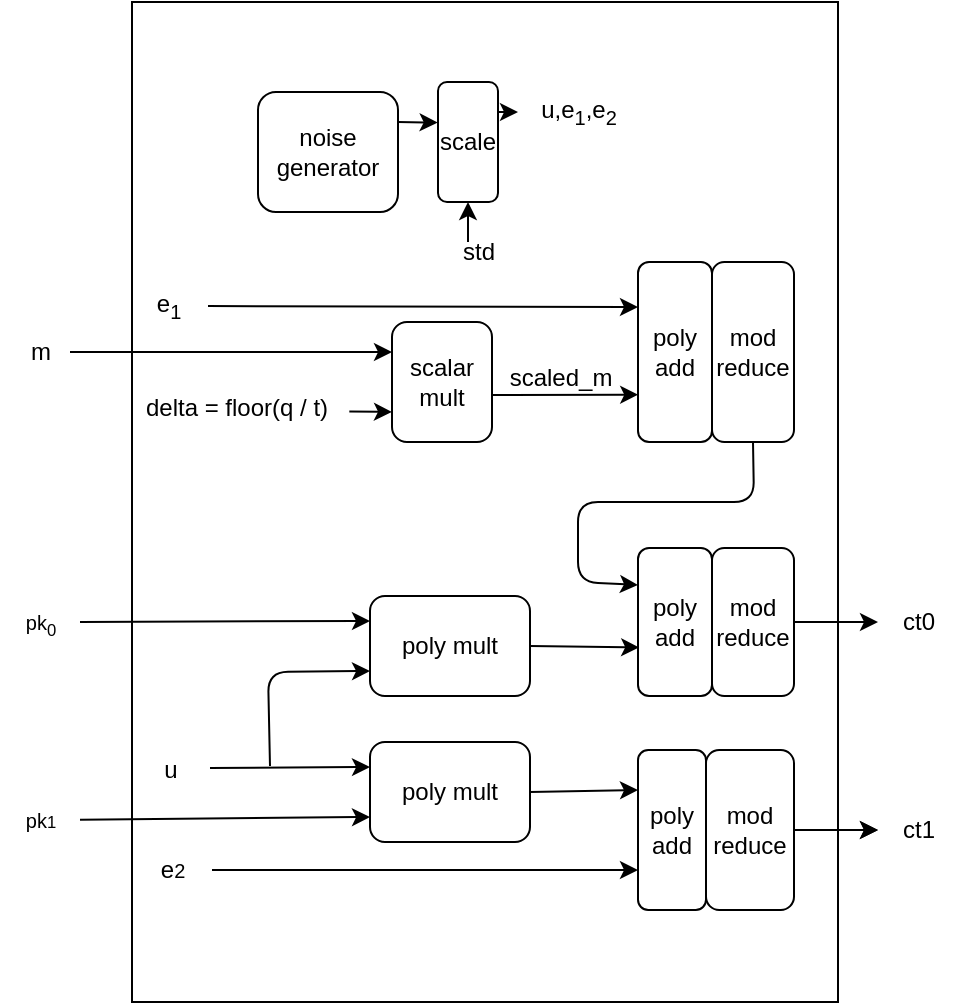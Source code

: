 <mxfile>
    <diagram id="ZrUhY7A_KHqil4dvwyKr" name="Page-1">
        <mxGraphModel dx="1168" dy="698" grid="1" gridSize="10" guides="1" tooltips="1" connect="1" arrows="1" fold="1" page="1" pageScale="1" pageWidth="1169" pageHeight="827" math="0" shadow="0">
            <root>
                <mxCell id="0"/>
                <mxCell id="1" parent="0"/>
                <mxCell id="75" value="" style="rounded=0;whiteSpace=wrap;html=1;" parent="1" vertex="1">
                    <mxGeometry x="377" y="30" width="353" height="500" as="geometry"/>
                </mxCell>
                <mxCell id="74" value="" style="group" parent="1" vertex="1" connectable="0">
                    <mxGeometry x="440" y="70" width="190" height="100" as="geometry"/>
                </mxCell>
                <mxCell id="59" value="noise generator" style="rounded=1;whiteSpace=wrap;html=1;" parent="74" vertex="1">
                    <mxGeometry y="5" width="70" height="60" as="geometry"/>
                </mxCell>
                <mxCell id="62" value="u,e&lt;sub&gt;1&lt;/sub&gt;,e&lt;sub&gt;2&lt;/sub&gt;" style="text;html=1;align=center;verticalAlign=middle;resizable=0;points=[];autosize=1;strokeColor=none;fillColor=none;" parent="74" vertex="1">
                    <mxGeometry x="130" width="60" height="30" as="geometry"/>
                </mxCell>
                <mxCell id="67" style="edgeStyle=none;html=1;exitX=1;exitY=0.25;exitDx=0;exitDy=0;" parent="74" source="64" target="62" edge="1">
                    <mxGeometry relative="1" as="geometry"/>
                </mxCell>
                <mxCell id="64" value="scale" style="rounded=1;whiteSpace=wrap;html=1;" parent="74" vertex="1">
                    <mxGeometry x="90" width="30" height="60" as="geometry"/>
                </mxCell>
                <mxCell id="60" style="edgeStyle=none;html=1;exitX=1;exitY=0.25;exitDx=0;exitDy=0;entryX=-0.006;entryY=0.338;entryDx=0;entryDy=0;entryPerimeter=0;" parent="74" source="59" target="64" edge="1">
                    <mxGeometry relative="1" as="geometry">
                        <mxPoint x="140" y="19.857" as="targetPoint"/>
                    </mxGeometry>
                </mxCell>
                <mxCell id="65" value="" style="endArrow=classic;html=1;entryX=0.5;entryY=1;entryDx=0;entryDy=0;" parent="74" target="64" edge="1">
                    <mxGeometry width="50" height="50" relative="1" as="geometry">
                        <mxPoint x="105" y="80" as="sourcePoint"/>
                        <mxPoint x="170" y="20" as="targetPoint"/>
                    </mxGeometry>
                </mxCell>
                <mxCell id="66" value="std" style="text;html=1;align=center;verticalAlign=middle;resizable=0;points=[];autosize=1;strokeColor=none;fillColor=none;" parent="74" vertex="1">
                    <mxGeometry x="90" y="70" width="40" height="30" as="geometry"/>
                </mxCell>
                <mxCell id="43" value="ct1" style="text;html=1;align=center;verticalAlign=middle;resizable=0;points=[];autosize=1;strokeColor=none;fillColor=none;" parent="1" vertex="1">
                    <mxGeometry x="750" y="429" width="40" height="30" as="geometry"/>
                </mxCell>
                <mxCell id="46" style="edgeStyle=none;html=1;exitX=1;exitY=0.5;exitDx=0;exitDy=0;" parent="1" source="70" target="43" edge="1">
                    <mxGeometry relative="1" as="geometry">
                        <mxPoint x="696" y="449" as="targetPoint"/>
                        <mxPoint x="666" y="449" as="sourcePoint"/>
                    </mxGeometry>
                </mxCell>
                <mxCell id="20" value="ct0" style="text;html=1;align=center;verticalAlign=middle;resizable=0;points=[];autosize=1;strokeColor=none;fillColor=none;" parent="1" vertex="1">
                    <mxGeometry x="750" y="325" width="40" height="30" as="geometry"/>
                </mxCell>
                <mxCell id="27" style="edgeStyle=none;html=1;exitX=1;exitY=0.5;exitDx=0;exitDy=0;" parent="1" source="69" target="20" edge="1">
                    <mxGeometry relative="1" as="geometry">
                        <mxPoint x="760" y="345" as="targetPoint"/>
                        <mxPoint x="720" y="346" as="sourcePoint"/>
                    </mxGeometry>
                </mxCell>
                <mxCell id="14" value="" style="endArrow=classic;html=1;entryX=0;entryY=0.25;entryDx=0;entryDy=0;" parent="1" source="16" target="2" edge="1">
                    <mxGeometry width="50" height="50" relative="1" as="geometry">
                        <mxPoint x="413" y="340" as="sourcePoint"/>
                        <mxPoint x="533" y="427" as="targetPoint"/>
                    </mxGeometry>
                </mxCell>
                <mxCell id="16" value="&lt;span style=&quot;font-size: 10px;&quot;&gt;pk&lt;sub&gt;0&lt;/sub&gt;&lt;/span&gt;" style="text;html=1;align=center;verticalAlign=middle;resizable=0;points=[];autosize=1;strokeColor=none;fillColor=none;" parent="1" vertex="1">
                    <mxGeometry x="311" y="325" width="40" height="30" as="geometry"/>
                </mxCell>
                <mxCell id="6" value="" style="endArrow=classic;html=1;entryX=0;entryY=0.25;entryDx=0;entryDy=0;" parent="1" source="11" target="7" edge="1">
                    <mxGeometry width="50" height="50" relative="1" as="geometry">
                        <mxPoint x="415" y="205" as="sourcePoint"/>
                        <mxPoint x="575" y="205" as="targetPoint"/>
                    </mxGeometry>
                </mxCell>
                <mxCell id="11" value="m" style="text;html=1;align=center;verticalAlign=middle;resizable=0;points=[];autosize=1;strokeColor=none;fillColor=none;" parent="1" vertex="1">
                    <mxGeometry x="316" y="190" width="30" height="30" as="geometry"/>
                </mxCell>
                <mxCell id="41" value="" style="endArrow=classic;html=1;entryX=0;entryY=0.75;entryDx=0;entryDy=0;" parent="1" source="42" target="31" edge="1">
                    <mxGeometry width="50" height="50" relative="1" as="geometry">
                        <mxPoint x="416" y="438" as="sourcePoint"/>
                        <mxPoint x="546" y="440" as="targetPoint"/>
                    </mxGeometry>
                </mxCell>
                <mxCell id="42" value="&lt;span style=&quot;font-size: 10px;&quot;&gt;pk&lt;/span&gt;&lt;span style=&quot;font-size: 8.333px;&quot;&gt;1&lt;/span&gt;" style="text;html=1;align=center;verticalAlign=middle;resizable=0;points=[];autosize=1;strokeColor=none;fillColor=none;" parent="1" vertex="1">
                    <mxGeometry x="311" y="424" width="40" height="30" as="geometry"/>
                </mxCell>
                <mxCell id="72" style="edgeStyle=none;html=1;" parent="1" source="70" target="43" edge="1">
                    <mxGeometry relative="1" as="geometry"/>
                </mxCell>
                <mxCell id="76" value="" style="group" parent="1" vertex="1" connectable="0">
                    <mxGeometry x="370" y="160" width="338" height="324" as="geometry"/>
                </mxCell>
                <mxCell id="2" value="poly mult" style="rounded=1;whiteSpace=wrap;html=1;" parent="76" vertex="1">
                    <mxGeometry x="126" y="167" width="80" height="50" as="geometry"/>
                </mxCell>
                <mxCell id="3" value="poly add" style="rounded=1;whiteSpace=wrap;html=1;" parent="76" vertex="1">
                    <mxGeometry x="260" y="143" width="37" height="74" as="geometry"/>
                </mxCell>
                <mxCell id="26" style="edgeStyle=none;html=1;exitX=1;exitY=0.5;exitDx=0;exitDy=0;entryX=0.016;entryY=0.672;entryDx=0;entryDy=0;entryPerimeter=0;" parent="76" source="2" target="3" edge="1">
                    <mxGeometry relative="1" as="geometry">
                        <mxPoint x="220" y="191.5" as="targetPoint"/>
                    </mxGeometry>
                </mxCell>
                <mxCell id="15" value="" style="endArrow=classic;html=1;entryX=0;entryY=0.75;entryDx=0;entryDy=0;" parent="76" target="2" edge="1">
                    <mxGeometry width="50" height="50" relative="1" as="geometry">
                        <mxPoint x="76" y="252" as="sourcePoint"/>
                        <mxPoint x="173" y="170" as="targetPoint"/>
                        <Array as="points">
                            <mxPoint x="75" y="205"/>
                        </Array>
                    </mxGeometry>
                </mxCell>
                <mxCell id="7" value="scalar mult" style="rounded=1;whiteSpace=wrap;html=1;" parent="76" vertex="1">
                    <mxGeometry x="137" y="30" width="50" height="60" as="geometry"/>
                </mxCell>
                <mxCell id="9" value="" style="endArrow=classic;html=1;entryX=0;entryY=0.75;entryDx=0;entryDy=0;exitX=1.015;exitY=0.557;exitDx=0;exitDy=0;exitPerimeter=0;" parent="76" source="10" target="7" edge="1">
                    <mxGeometry width="50" height="50" relative="1" as="geometry">
                        <mxPoint x="45" y="75" as="sourcePoint"/>
                        <mxPoint x="95" y="-15" as="targetPoint"/>
                    </mxGeometry>
                </mxCell>
                <mxCell id="10" value="delta = floor(q / t)" style="text;html=1;align=center;verticalAlign=middle;resizable=0;points=[];autosize=1;strokeColor=none;fillColor=none;" parent="76" vertex="1">
                    <mxGeometry x="4" y="58" width="110" height="30" as="geometry"/>
                </mxCell>
                <mxCell id="12" value="e&lt;sub&gt;1&lt;/sub&gt;" style="text;html=1;align=center;verticalAlign=middle;resizable=0;points=[];autosize=1;strokeColor=none;fillColor=none;" parent="76" vertex="1">
                    <mxGeometry x="5" y="7" width="40" height="30" as="geometry"/>
                </mxCell>
                <mxCell id="23" value="scaled_m" style="text;html=1;align=center;verticalAlign=middle;resizable=0;points=[];autosize=1;strokeColor=none;fillColor=none;" parent="76" vertex="1">
                    <mxGeometry x="185.5" y="43" width="70" height="30" as="geometry"/>
                </mxCell>
                <mxCell id="24" value="poly add" style="rounded=1;whiteSpace=wrap;html=1;" parent="76" vertex="1">
                    <mxGeometry x="260" width="37" height="90" as="geometry"/>
                </mxCell>
                <mxCell id="8" style="edgeStyle=none;html=1;entryX=0.003;entryY=0.737;entryDx=0;entryDy=0;exitX=1;exitY=0.609;exitDx=0;exitDy=0;exitPerimeter=0;entryPerimeter=0;" parent="76" source="7" target="24" edge="1">
                    <mxGeometry relative="1" as="geometry">
                        <mxPoint x="140" y="70" as="sourcePoint"/>
                        <mxPoint x="204.02" y="72.22" as="targetPoint"/>
                        <Array as="points"/>
                    </mxGeometry>
                </mxCell>
                <mxCell id="28" style="edgeStyle=none;html=1;entryX=0;entryY=0.25;entryDx=0;entryDy=0;exitX=0.5;exitY=1;exitDx=0;exitDy=0;" parent="76" source="68" target="3" edge="1">
                    <mxGeometry relative="1" as="geometry">
                        <Array as="points">
                            <mxPoint x="318" y="120"/>
                            <mxPoint x="230" y="120"/>
                            <mxPoint x="230" y="160"/>
                        </Array>
                    </mxGeometry>
                </mxCell>
                <mxCell id="5" value="" style="endArrow=classic;html=1;entryX=0;entryY=0.25;entryDx=0;entryDy=0;" parent="76" source="12" target="24" edge="1">
                    <mxGeometry width="50" height="50" relative="1" as="geometry">
                        <mxPoint x="40" y="23" as="sourcePoint"/>
                        <mxPoint x="190" y="10" as="targetPoint"/>
                        <Array as="points"/>
                    </mxGeometry>
                </mxCell>
                <mxCell id="31" value="poly mult" style="rounded=1;whiteSpace=wrap;html=1;" parent="76" vertex="1">
                    <mxGeometry x="126" y="240" width="80" height="50" as="geometry"/>
                </mxCell>
                <mxCell id="32" value="poly add" style="rounded=1;whiteSpace=wrap;html=1;" parent="76" vertex="1">
                    <mxGeometry x="260" y="244" width="34" height="80" as="geometry"/>
                </mxCell>
                <mxCell id="33" style="edgeStyle=none;html=1;exitX=1;exitY=0.5;exitDx=0;exitDy=0;entryX=0;entryY=0.25;entryDx=0;entryDy=0;" parent="76" source="31" target="32" edge="1">
                    <mxGeometry relative="1" as="geometry">
                        <mxPoint x="226" y="264" as="targetPoint"/>
                    </mxGeometry>
                </mxCell>
                <mxCell id="39" value="e&lt;span style=&quot;font-size: 10px;&quot;&gt;2&lt;/span&gt;" style="text;html=1;align=center;verticalAlign=middle;resizable=0;points=[];autosize=1;strokeColor=none;fillColor=none;" parent="76" vertex="1">
                    <mxGeometry x="7" y="289" width="40" height="30" as="geometry"/>
                </mxCell>
                <mxCell id="40" value="" style="endArrow=classic;html=1;entryX=0;entryY=0.25;entryDx=0;entryDy=0;" parent="76" target="31" edge="1">
                    <mxGeometry width="50" height="50" relative="1" as="geometry">
                        <mxPoint x="46" y="253" as="sourcePoint"/>
                        <mxPoint x="166" y="340" as="targetPoint"/>
                    </mxGeometry>
                </mxCell>
                <mxCell id="44" value="u" style="text;html=1;align=center;verticalAlign=middle;resizable=0;points=[];autosize=1;strokeColor=none;fillColor=none;" parent="76" vertex="1">
                    <mxGeometry x="11" y="239" width="30" height="30" as="geometry"/>
                </mxCell>
                <mxCell id="50" value="" style="endArrow=classic;html=1;entryX=0;entryY=0.75;entryDx=0;entryDy=0;" parent="76" source="39" target="32" edge="1">
                    <mxGeometry width="50" height="50" relative="1" as="geometry">
                        <mxPoint x="50" y="305" as="sourcePoint"/>
                        <mxPoint x="226" y="309" as="targetPoint"/>
                        <Array as="points"/>
                    </mxGeometry>
                </mxCell>
                <mxCell id="68" value="mod reduce" style="rounded=1;whiteSpace=wrap;html=1;" parent="76" vertex="1">
                    <mxGeometry x="297" width="41" height="90" as="geometry"/>
                </mxCell>
                <mxCell id="69" value="mod reduce" style="rounded=1;whiteSpace=wrap;html=1;" parent="76" vertex="1">
                    <mxGeometry x="297" y="143" width="41" height="74" as="geometry"/>
                </mxCell>
                <mxCell id="70" value="mod&lt;br&gt;reduce" style="rounded=1;whiteSpace=wrap;html=1;" parent="76" vertex="1">
                    <mxGeometry x="294" y="244" width="44" height="80" as="geometry"/>
                </mxCell>
            </root>
        </mxGraphModel>
    </diagram>
</mxfile>